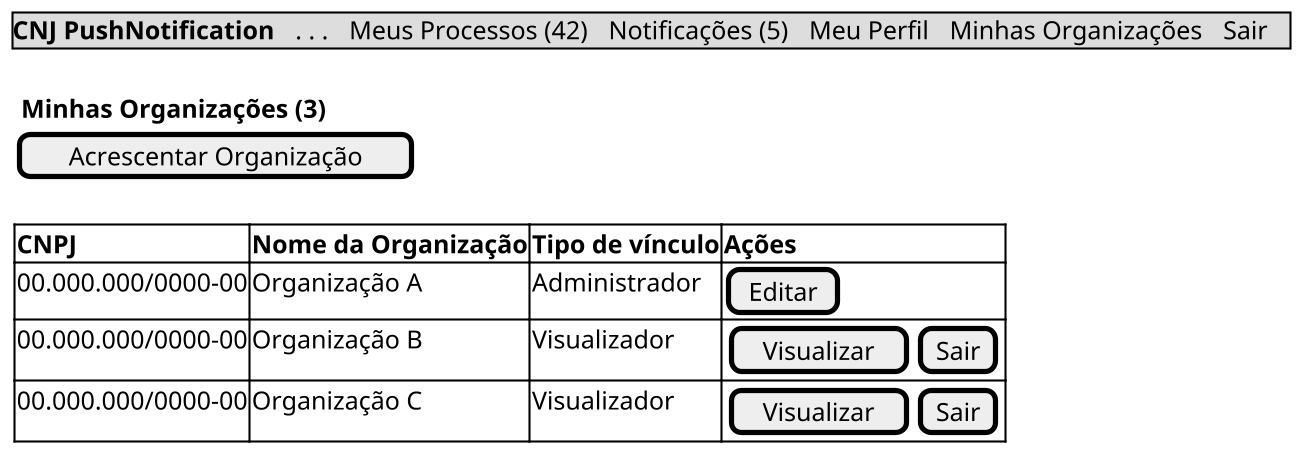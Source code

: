 @startsalt Lista de Organizações do Usuário
skinparam dpi 200

{
    {* <b>CNJ PushNotification | . . . | Meus Processos (42) | Notificações (5) | Meu Perfil | Minhas Organizações | Sair }

    {
    . 
    <b> Minhas Organizações (3)
    [Acrescentar Organização]
    .
        {#
        <b>CNPJ            | <b>Nome da Organização | <b>Tipo de vínculo | <b>Ações 
        00.000.000/0000-00 | Organização A          | Administrador      | [Editar]  
        00.000.000/0000-00 | Organização B          | Visualizador       | {[Visualizar] | [Sair]}
        00.000.000/0000-00 | Organização C          | Visualizador       | {[Visualizar] | [Sair]}
        }
    .
    }
}
@endsalt
